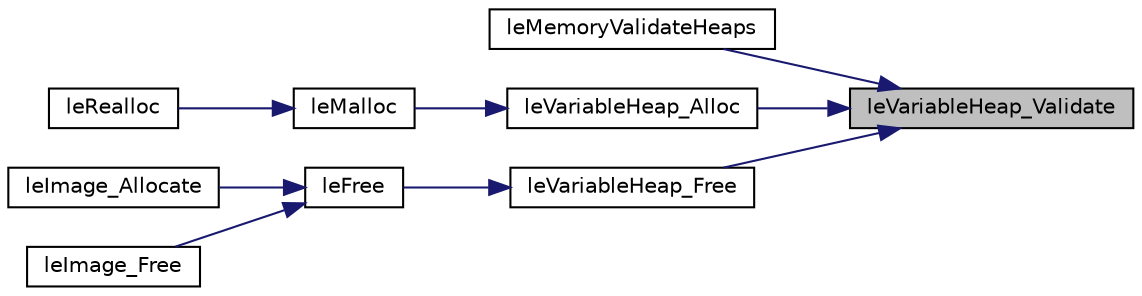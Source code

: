 digraph "leVariableHeap_Validate"
{
 // LATEX_PDF_SIZE
  edge [fontname="Helvetica",fontsize="10",labelfontname="Helvetica",labelfontsize="10"];
  node [fontname="Helvetica",fontsize="10",shape=record];
  rankdir="RL";
  Node1 [label="leVariableHeap_Validate",height=0.2,width=0.4,color="black", fillcolor="grey75", style="filled", fontcolor="black",tooltip=" "];
  Node1 -> Node2 [dir="back",color="midnightblue",fontsize="10",style="solid",fontname="Helvetica"];
  Node2 [label="leMemoryValidateHeaps",height=0.2,width=0.4,color="black", fillcolor="white", style="filled",URL="$legato__memory_8h.html#ad25b9c94f320a6a7592022cd03a1c8a9",tooltip=" "];
  Node1 -> Node3 [dir="back",color="midnightblue",fontsize="10",style="solid",fontname="Helvetica"];
  Node3 [label="leVariableHeap_Alloc",height=0.2,width=0.4,color="black", fillcolor="white", style="filled",URL="$legato__variableheap_8h.html#a8e9167913bb9a5a0e36549e7f0eaac81",tooltip=" "];
  Node3 -> Node4 [dir="back",color="midnightblue",fontsize="10",style="solid",fontname="Helvetica"];
  Node4 [label="leMalloc",height=0.2,width=0.4,color="black", fillcolor="white", style="filled",URL="$legato__memory_8h.html#ade65fc8c21fd8519f63b01848a92dd88",tooltip=" "];
  Node4 -> Node5 [dir="back",color="midnightblue",fontsize="10",style="solid",fontname="Helvetica"];
  Node5 [label="leRealloc",height=0.2,width=0.4,color="black", fillcolor="white", style="filled",URL="$legato__memory_8h.html#a51bf085075cd105a0960cbe4e606659e",tooltip=" "];
  Node1 -> Node6 [dir="back",color="midnightblue",fontsize="10",style="solid",fontname="Helvetica"];
  Node6 [label="leVariableHeap_Free",height=0.2,width=0.4,color="black", fillcolor="white", style="filled",URL="$legato__variableheap_8h.html#aa1924b7cc36b0e02966c09c8b25fc95b",tooltip=" "];
  Node6 -> Node7 [dir="back",color="midnightblue",fontsize="10",style="solid",fontname="Helvetica"];
  Node7 [label="leFree",height=0.2,width=0.4,color="black", fillcolor="white", style="filled",URL="$legato__memory_8h.html#a9647f390df3a639e02ffdd5566d1721c",tooltip=" "];
  Node7 -> Node8 [dir="back",color="midnightblue",fontsize="10",style="solid",fontname="Helvetica"];
  Node8 [label="leImage_Allocate",height=0.2,width=0.4,color="black", fillcolor="white", style="filled",URL="$legato__image_8h.html#ac373d84a7342665ed1804e1a20787641",tooltip=" "];
  Node7 -> Node9 [dir="back",color="midnightblue",fontsize="10",style="solid",fontname="Helvetica"];
  Node9 [label="leImage_Free",height=0.2,width=0.4,color="black", fillcolor="white", style="filled",URL="$legato__image_8h.html#af05cda8d7125d09ed0ec1d1bf66c4966",tooltip=" "];
}
